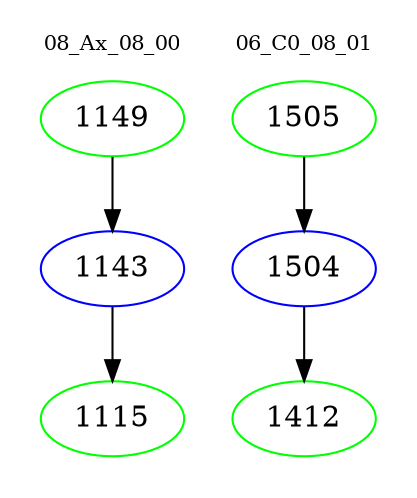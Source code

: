 digraph{
subgraph cluster_0 {
color = white
label = "08_Ax_08_00";
fontsize=10;
T0_1149 [label="1149", color="green"]
T0_1149 -> T0_1143 [color="black"]
T0_1143 [label="1143", color="blue"]
T0_1143 -> T0_1115 [color="black"]
T0_1115 [label="1115", color="green"]
}
subgraph cluster_1 {
color = white
label = "06_C0_08_01";
fontsize=10;
T1_1505 [label="1505", color="green"]
T1_1505 -> T1_1504 [color="black"]
T1_1504 [label="1504", color="blue"]
T1_1504 -> T1_1412 [color="black"]
T1_1412 [label="1412", color="green"]
}
}
